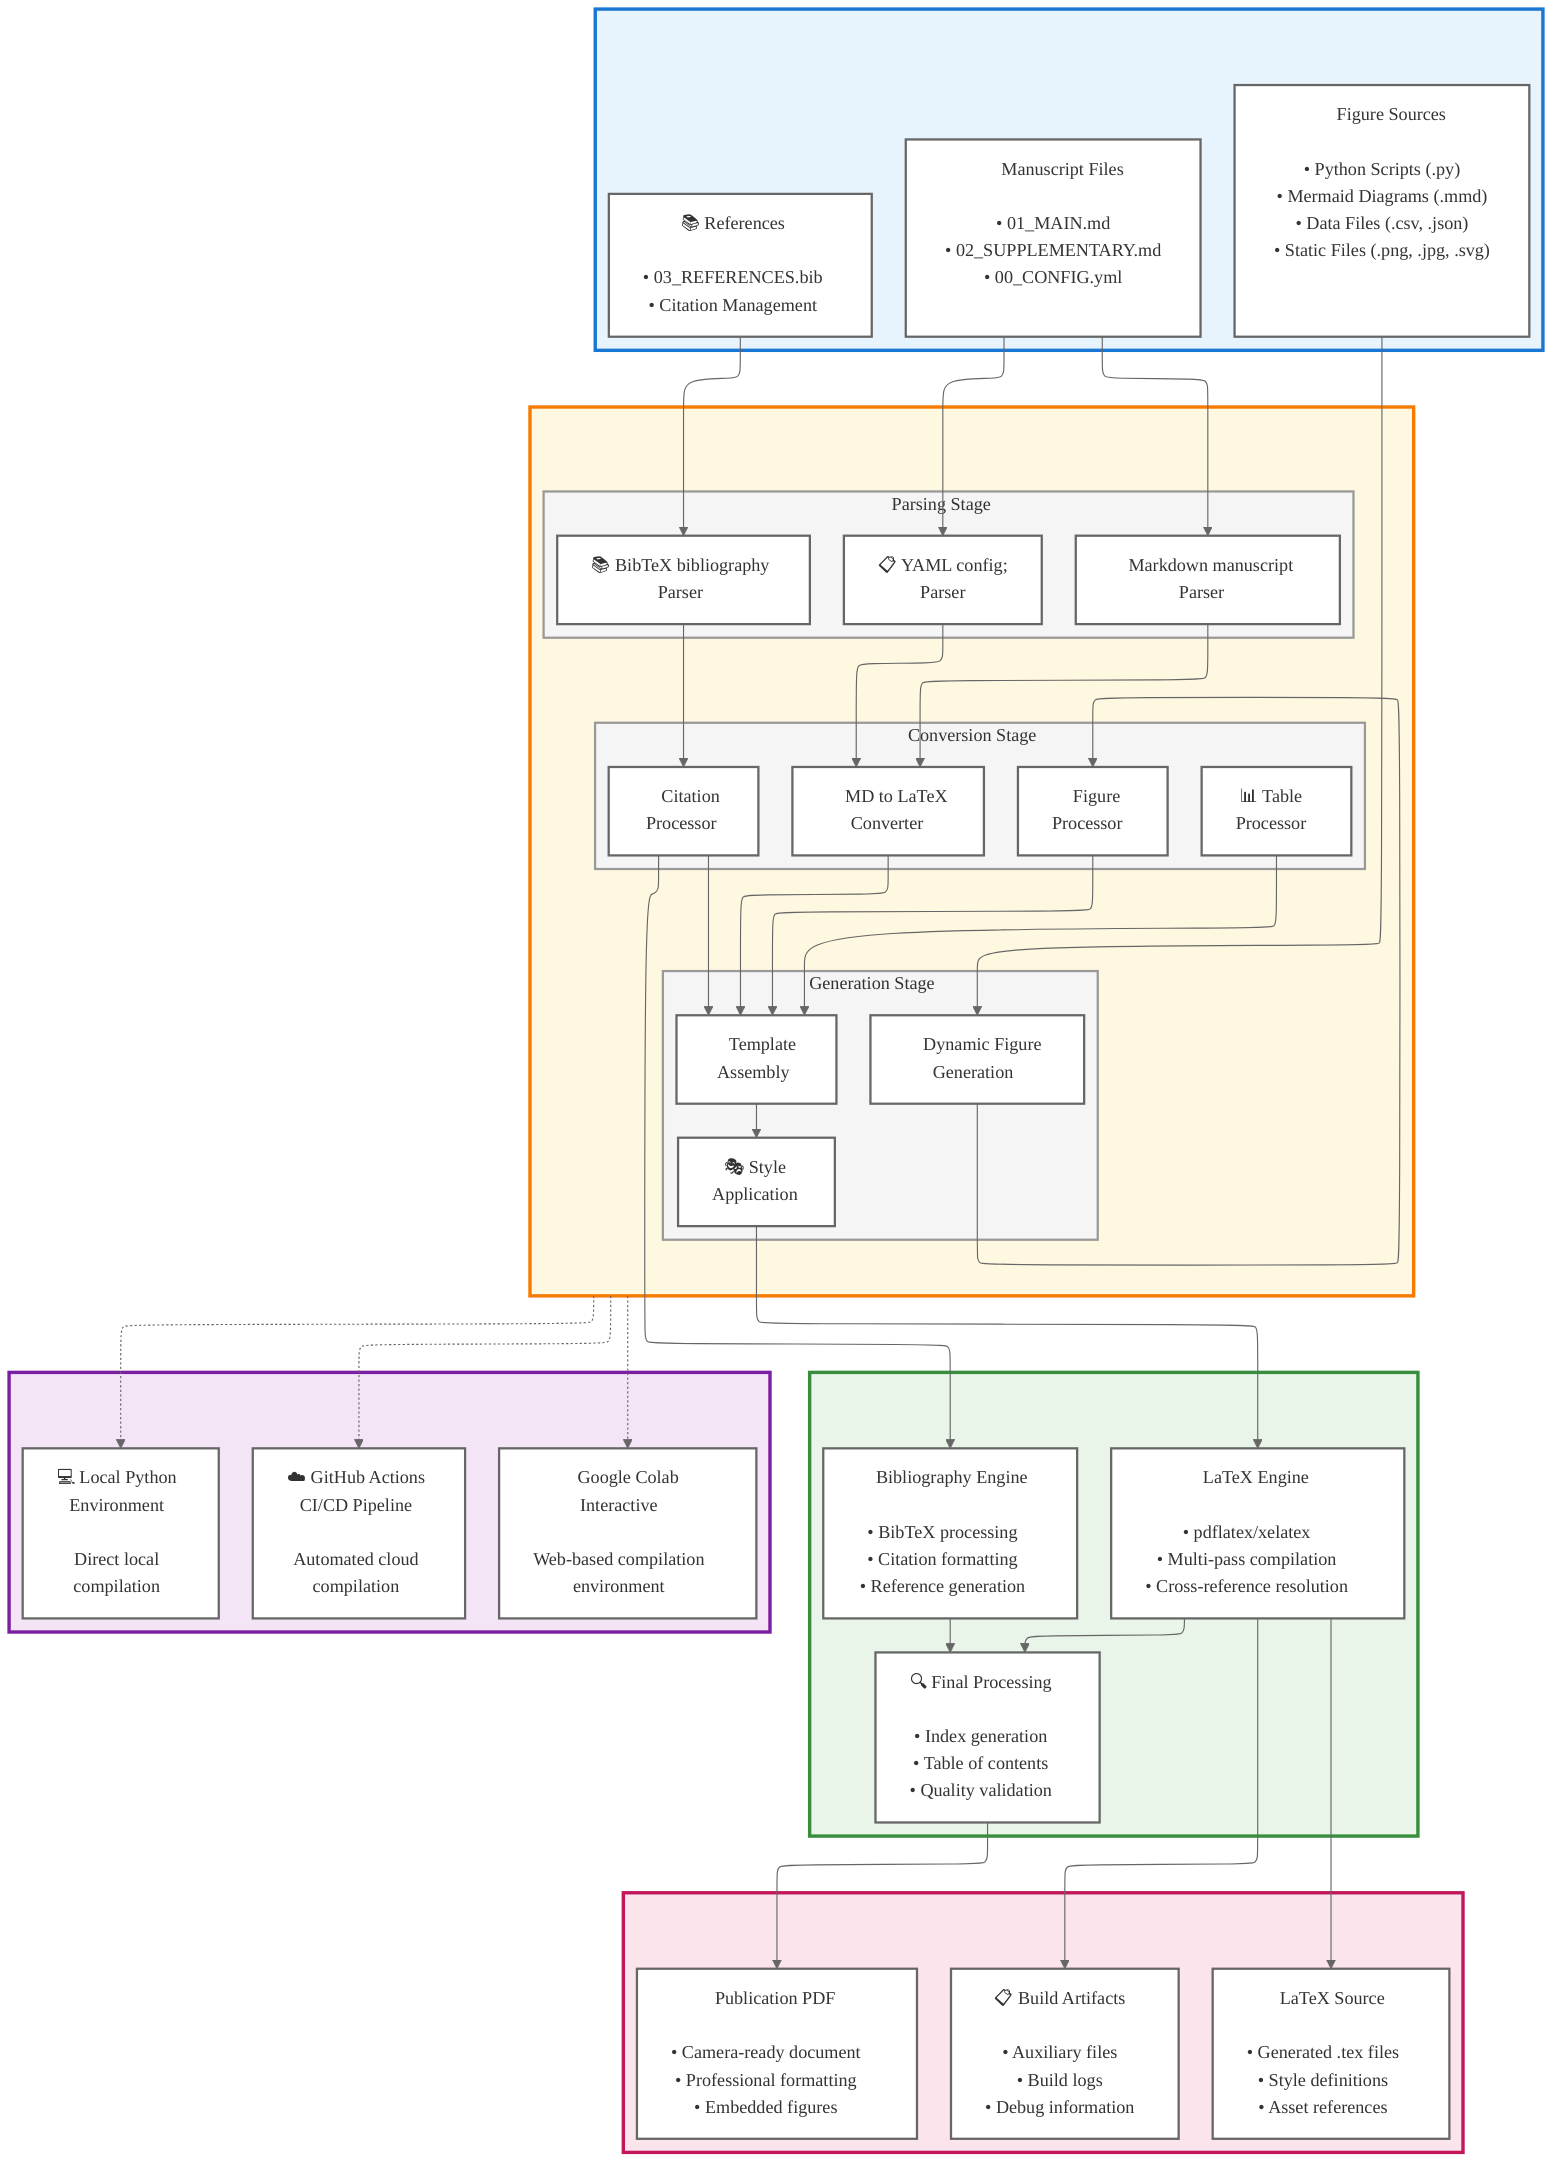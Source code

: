 ---
config:
  theme: base
  themeVariables:
    fontFamily: 'Arial, Helvetica, sans-serif'
    fontSize: 16px
    primaryColor: '#ffffff'
    primaryTextColor: '#333333'
    primaryBorderColor: '#cccccc'
    lineColor: '#666666'
    background: '#ffffff'
  layout: elk
---
flowchart TD
 subgraph A[" "]
    direction TB
      A1["📄 Manuscript Files<br><br>• 01_MAIN.md<br>• 02_SUPPLEMENTARY.md<br>• 00_CONFIG.yml"]
      A2["📚 References<br><br>• 03_REFERENCES.bib<br>• Citation Management"]
      A3["🎨 Figure Sources<br><br>• Python Scripts (.py)<br>• Mermaid Diagrams (.mmd)<br>• Data Files (.csv, .json)<br>• Static Files (.png, .jpg, .svg)"]
  end
 subgraph B1[Parsing Stage]
    direction LR
        B1A["📝 Markdown manuscript<br>Parser"]
        B1B["📋 YAML config;<br>Parser"]
        B1C["📚 BibTeX bibliography<br>Parser"]
  end
 subgraph B2[Conversion Stage]
    direction LR
        B2A["🔄 MD to LaTeX<br>Converter"]
        B2B["🎯 Figure<br>Processor"]
        B2C["📊 Table<br>Processor"]
        B2D["🔗 Citation<br>Processor"]
  end
 subgraph B3[Generation Stage]
    direction LR
        B3A["🎨 Dynamic Figure<br>Generation"]
        B3B["📐 Template<br>Assembly"]
        B3C["🎭 Style<br>Application"]
  end
 subgraph B[" "]
    direction TB
        B1
        B2
        B3
  end
 subgraph C[" "]
    direction TB
        C1["🔧 LaTeX Engine<br><br>• pdflatex/xelatex<br>• Multi-pass compilation<br>• Cross-reference resolution"]
        C2["📖 Bibliography Engine<br><br>• BibTeX processing<br>• Citation formatting<br>• Reference generation"]
        C3["🔍 Final Processing<br><br>• Index generation<br>• Table of contents<br>• Quality validation"]
  end
 subgraph D[" "]
    direction TB
        D1["📄 Publication PDF<br><br>• Camera-ready document<br>• Professional formatting<br>• Embedded figures"]
        D2["📝 LaTeX Source<br><br>• Generated .tex files<br>• Style definitions<br>• Asset references"]
        D3["📋 Build Artifacts<br><br>• Auxiliary files<br>• Build logs<br>• Debug information"]
  end
 subgraph E[" "]
    direction LR
        E1["☁️ GitHub Actions<br>CI/CD Pipeline<br><br>Automated cloud<br>compilation"]
        E2["📓 Google Colab<br>Interactive<br><br>Web-based compilation<br>environment"]
        E3["💻 Local Python<br>Environment<br><br>Direct local<br>compilation"]
  end
    A1 --> B1A & B1B
    A2 --> B1C
    A3 --> B3A
    B1A --> B2A
    B1B --> B2A
    B1C --> B2D
    B2A --> B3B
    B2B --> B3B
    B2C --> B3B
    B2D --> B3B & C2
    B3A --> B2B
    B3B --> B3C
    B3C --> C1
    C1 --> C3 & D2 & D3
    C2 --> C3
    C3 --> D1
    B -.-> E1 & E2 & E3

    A1:::componentBox
    A2:::componentBox
    A3:::componentBox
    B1A:::componentBox
    B1B:::componentBox
    B1C:::componentBox
    B2A:::componentBox
    B2B:::componentBox
    B2C:::componentBox
    B2D:::componentBox
    B3A:::componentBox
    B3B:::componentBox
    B3C:::componentBox
    C1:::componentBox
    C2:::componentBox
    C3:::componentBox
    D1:::componentBox
    D2:::componentBox
    D3:::componentBox
    E1:::componentBox
    E2:::componentBox
    E3:::componentBox
    A:::inputBox
    B:::processBox
    C:::compileBox
    D:::outputBox
    E:::deployBox
    B1:::stageBox
    B2:::stageBox
    B3:::stageBox

    classDef inputBox fill:#e8f4fd,stroke:#1976d2,stroke-width:3px,color:#333
    classDef processBox fill:#fff8e1,stroke:#f57c00,stroke-width:3px,color:#333
    classDef compileBox fill:#e8f5e8,stroke:#388e3c,stroke-width:3px,color:#333
    classDef outputBox fill:#fce4ec,stroke:#c2185b,stroke-width:3px,color:#333
    classDef deployBox fill:#f3e5f5,stroke:#7b1fa2,stroke-width:3px,color:#333
    classDef stageBox fill:#f5f5f5,stroke:#999999,stroke-width:2px,color:#333
    classDef componentBox fill:#ffffff,stroke:#666666,stroke-width:2px,color:#333